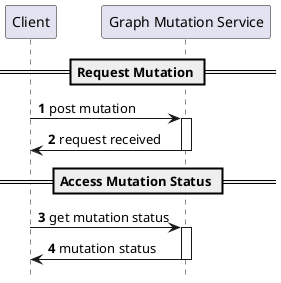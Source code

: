     @startuml
    
    autonumber
    hide footbox
    skinparam shadowing false
    
    participant Client
    participant "Graph Mutation Service" as Mut
    
    == Request Mutation ==
    Client -> Mut: post mutation
    activate Mut
    Mut -> Client: request received
    deactivate Mut
    
    == Access Mutation Status ==
    Client -> Mut: get mutation status
    activate Mut
    Mut -> Client: mutation status
    deactivate Mut
    
    @enduml
